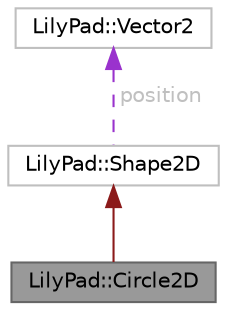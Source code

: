 digraph "LilyPad::Circle2D"
{
 // LATEX_PDF_SIZE
  bgcolor="transparent";
  edge [fontname=Helvetica,fontsize=10,labelfontname=Helvetica,labelfontsize=10];
  node [fontname=Helvetica,fontsize=10,shape=box,height=0.2,width=0.4];
  Node1 [id="Node000001",label="LilyPad::Circle2D",height=0.2,width=0.4,color="gray40", fillcolor="grey60", style="filled", fontcolor="black",tooltip=" "];
  Node2 -> Node1 [id="edge3_Node000001_Node000002",dir="back",color="firebrick4",style="solid",tooltip=" "];
  Node2 [id="Node000002",label="LilyPad::Shape2D",height=0.2,width=0.4,color="grey75", fillcolor="white", style="filled",URL="$classLilyPad_1_1Shape2D.html",tooltip=" "];
  Node3 -> Node2 [id="edge4_Node000002_Node000003",dir="back",color="darkorchid3",style="dashed",tooltip=" ",label=" position",fontcolor="grey" ];
  Node3 [id="Node000003",label="LilyPad::Vector2",height=0.2,width=0.4,color="grey75", fillcolor="white", style="filled",URL="$structLilyPad_1_1Vector2.html",tooltip=" "];
}
